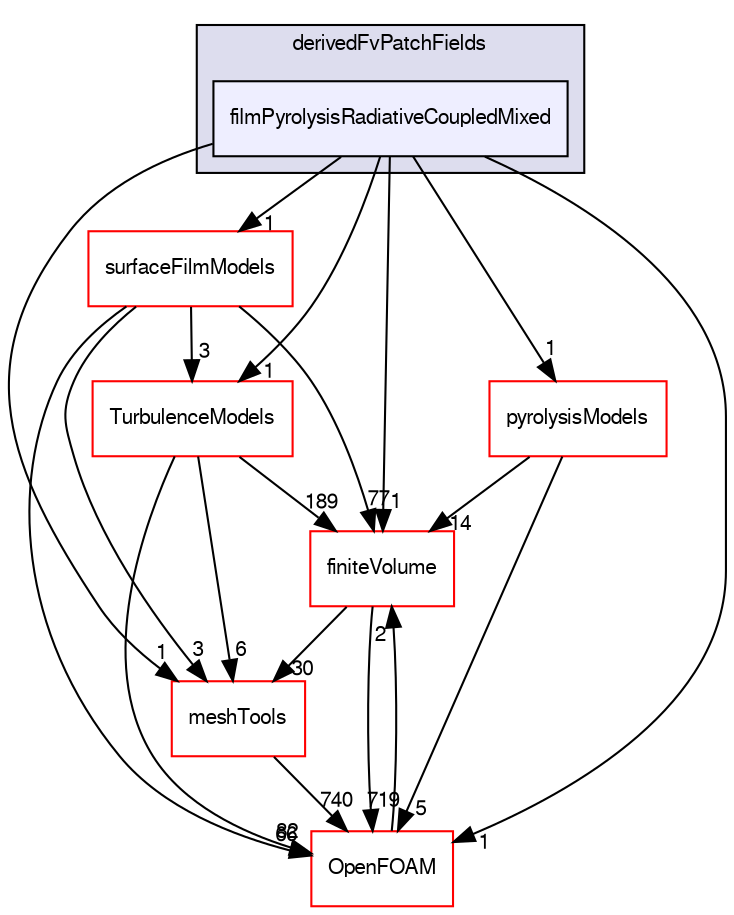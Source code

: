 digraph "src/regionModels/regionCoupling/derivedFvPatchFields/filmPyrolysisRadiativeCoupledMixed" {
  bgcolor=transparent;
  compound=true
  node [ fontsize="10", fontname="FreeSans"];
  edge [ labelfontsize="10", labelfontname="FreeSans"];
  subgraph clusterdir_a4cfb2738e85b1c7ee78dc9a7b4097d6 {
    graph [ bgcolor="#ddddee", pencolor="black", label="derivedFvPatchFields" fontname="FreeSans", fontsize="10", URL="dir_a4cfb2738e85b1c7ee78dc9a7b4097d6.html"]
  dir_971d1f5b95ab05b6f8149dd18c6f7b4a [shape=box, label="filmPyrolysisRadiativeCoupledMixed", style="filled", fillcolor="#eeeeff", pencolor="black", URL="dir_971d1f5b95ab05b6f8149dd18c6f7b4a.html"];
  }
  dir_9bd15774b555cf7259a6fa18f99fe99b [shape=box label="finiteVolume" color="red" URL="dir_9bd15774b555cf7259a6fa18f99fe99b.html"];
  dir_ae30ad0bef50cf391b24c614251bb9fd [shape=box label="meshTools" color="red" URL="dir_ae30ad0bef50cf391b24c614251bb9fd.html"];
  dir_1eda626aeac0f0ad2848c36acaa5d501 [shape=box label="TurbulenceModels" color="red" URL="dir_1eda626aeac0f0ad2848c36acaa5d501.html"];
  dir_76cda00b2119e3ca1b811eb59fd40c16 [shape=box label="surfaceFilmModels" color="red" URL="dir_76cda00b2119e3ca1b811eb59fd40c16.html"];
  dir_11cc16c52a2c1ae001c7d6462411633c [shape=box label="pyrolysisModels" color="red" URL="dir_11cc16c52a2c1ae001c7d6462411633c.html"];
  dir_c5473ff19b20e6ec4dfe5c310b3778a8 [shape=box label="OpenFOAM" color="red" URL="dir_c5473ff19b20e6ec4dfe5c310b3778a8.html"];
  dir_9bd15774b555cf7259a6fa18f99fe99b->dir_ae30ad0bef50cf391b24c614251bb9fd [headlabel="30", labeldistance=1.5 headhref="dir_000727_001560.html"];
  dir_9bd15774b555cf7259a6fa18f99fe99b->dir_c5473ff19b20e6ec4dfe5c310b3778a8 [headlabel="719", labeldistance=1.5 headhref="dir_000727_001706.html"];
  dir_ae30ad0bef50cf391b24c614251bb9fd->dir_c5473ff19b20e6ec4dfe5c310b3778a8 [headlabel="740", labeldistance=1.5 headhref="dir_001560_001706.html"];
  dir_1eda626aeac0f0ad2848c36acaa5d501->dir_9bd15774b555cf7259a6fa18f99fe99b [headlabel="189", labeldistance=1.5 headhref="dir_000585_000727.html"];
  dir_1eda626aeac0f0ad2848c36acaa5d501->dir_ae30ad0bef50cf391b24c614251bb9fd [headlabel="6", labeldistance=1.5 headhref="dir_000585_001560.html"];
  dir_1eda626aeac0f0ad2848c36acaa5d501->dir_c5473ff19b20e6ec4dfe5c310b3778a8 [headlabel="82", labeldistance=1.5 headhref="dir_000585_001706.html"];
  dir_76cda00b2119e3ca1b811eb59fd40c16->dir_9bd15774b555cf7259a6fa18f99fe99b [headlabel="77", labeldistance=1.5 headhref="dir_000580_000727.html"];
  dir_76cda00b2119e3ca1b811eb59fd40c16->dir_ae30ad0bef50cf391b24c614251bb9fd [headlabel="3", labeldistance=1.5 headhref="dir_000580_001560.html"];
  dir_76cda00b2119e3ca1b811eb59fd40c16->dir_1eda626aeac0f0ad2848c36acaa5d501 [headlabel="3", labeldistance=1.5 headhref="dir_000580_000585.html"];
  dir_76cda00b2119e3ca1b811eb59fd40c16->dir_c5473ff19b20e6ec4dfe5c310b3778a8 [headlabel="66", labeldistance=1.5 headhref="dir_000580_001706.html"];
  dir_11cc16c52a2c1ae001c7d6462411633c->dir_9bd15774b555cf7259a6fa18f99fe99b [headlabel="14", labeldistance=1.5 headhref="dir_002336_000727.html"];
  dir_11cc16c52a2c1ae001c7d6462411633c->dir_c5473ff19b20e6ec4dfe5c310b3778a8 [headlabel="5", labeldistance=1.5 headhref="dir_002336_001706.html"];
  dir_c5473ff19b20e6ec4dfe5c310b3778a8->dir_9bd15774b555cf7259a6fa18f99fe99b [headlabel="2", labeldistance=1.5 headhref="dir_001706_000727.html"];
  dir_971d1f5b95ab05b6f8149dd18c6f7b4a->dir_9bd15774b555cf7259a6fa18f99fe99b [headlabel="1", labeldistance=1.5 headhref="dir_002342_000727.html"];
  dir_971d1f5b95ab05b6f8149dd18c6f7b4a->dir_ae30ad0bef50cf391b24c614251bb9fd [headlabel="1", labeldistance=1.5 headhref="dir_002342_001560.html"];
  dir_971d1f5b95ab05b6f8149dd18c6f7b4a->dir_1eda626aeac0f0ad2848c36acaa5d501 [headlabel="1", labeldistance=1.5 headhref="dir_002342_000585.html"];
  dir_971d1f5b95ab05b6f8149dd18c6f7b4a->dir_76cda00b2119e3ca1b811eb59fd40c16 [headlabel="1", labeldistance=1.5 headhref="dir_002342_000580.html"];
  dir_971d1f5b95ab05b6f8149dd18c6f7b4a->dir_11cc16c52a2c1ae001c7d6462411633c [headlabel="1", labeldistance=1.5 headhref="dir_002342_002336.html"];
  dir_971d1f5b95ab05b6f8149dd18c6f7b4a->dir_c5473ff19b20e6ec4dfe5c310b3778a8 [headlabel="1", labeldistance=1.5 headhref="dir_002342_001706.html"];
}
